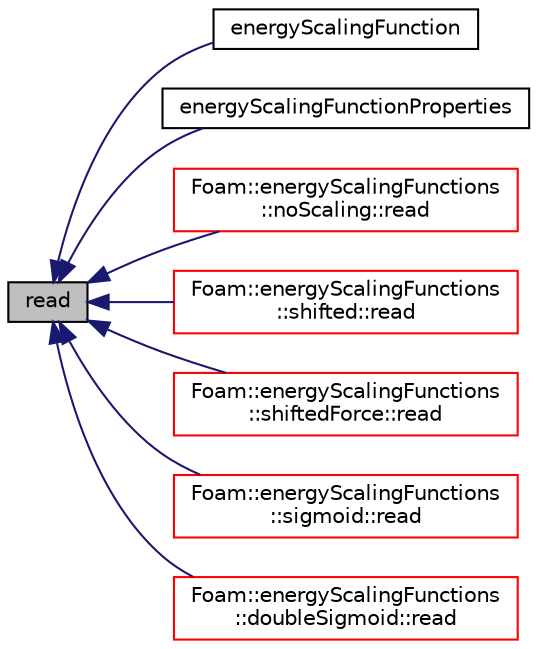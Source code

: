 digraph "read"
{
  bgcolor="transparent";
  edge [fontname="Helvetica",fontsize="10",labelfontname="Helvetica",labelfontsize="10"];
  node [fontname="Helvetica",fontsize="10",shape=record];
  rankdir="LR";
  Node1 [label="read",height=0.2,width=0.4,color="black", fillcolor="grey75", style="filled", fontcolor="black"];
  Node1 -> Node2 [dir="back",color="midnightblue",fontsize="10",style="solid",fontname="Helvetica"];
  Node2 [label="energyScalingFunction",height=0.2,width=0.4,color="black",URL="$a00647.html#a36d7516d8f476d78f3d31cef5938ab97",tooltip="Construct from components. "];
  Node1 -> Node3 [dir="back",color="midnightblue",fontsize="10",style="solid",fontname="Helvetica"];
  Node3 [label="energyScalingFunctionProperties",height=0.2,width=0.4,color="black",URL="$a00647.html#a2fe0ddf7075e7c182ecf3feaa5b69d32"];
  Node1 -> Node4 [dir="back",color="midnightblue",fontsize="10",style="solid",fontname="Helvetica"];
  Node4 [label="Foam::energyScalingFunctions\l::noScaling::read",height=0.2,width=0.4,color="red",URL="$a01693.html#a0702ebe49b3b28f5ed59b5a082c4f2f7",tooltip="Read dictionary. "];
  Node1 -> Node5 [dir="back",color="midnightblue",fontsize="10",style="solid",fontname="Helvetica"];
  Node5 [label="Foam::energyScalingFunctions\l::shifted::read",height=0.2,width=0.4,color="red",URL="$a02369.html#a0702ebe49b3b28f5ed59b5a082c4f2f7",tooltip="Read dictionary. "];
  Node1 -> Node6 [dir="back",color="midnightblue",fontsize="10",style="solid",fontname="Helvetica"];
  Node6 [label="Foam::energyScalingFunctions\l::shiftedForce::read",height=0.2,width=0.4,color="red",URL="$a02370.html#a0702ebe49b3b28f5ed59b5a082c4f2f7",tooltip="Read dictionary. "];
  Node1 -> Node7 [dir="back",color="midnightblue",fontsize="10",style="solid",fontname="Helvetica"];
  Node7 [label="Foam::energyScalingFunctions\l::sigmoid::read",height=0.2,width=0.4,color="red",URL="$a02377.html#a0702ebe49b3b28f5ed59b5a082c4f2f7",tooltip="Read dictionary. "];
  Node1 -> Node8 [dir="back",color="midnightblue",fontsize="10",style="solid",fontname="Helvetica"];
  Node8 [label="Foam::energyScalingFunctions\l::doubleSigmoid::read",height=0.2,width=0.4,color="red",URL="$a00584.html#a0702ebe49b3b28f5ed59b5a082c4f2f7",tooltip="Read dictionary. "];
}
